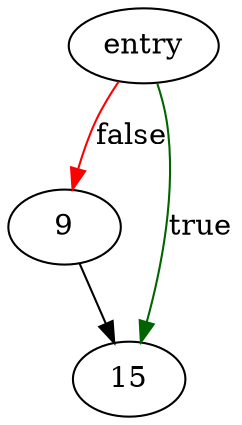 digraph "__xargmatch_internal" {
	// Node definitions.
	6 [label=entry];
	9;
	15;

	// Edge definitions.
	6 -> 9 [
		color=red
		label=false
	];
	6 -> 15 [
		color=darkgreen
		label=true
	];
	9 -> 15;
}